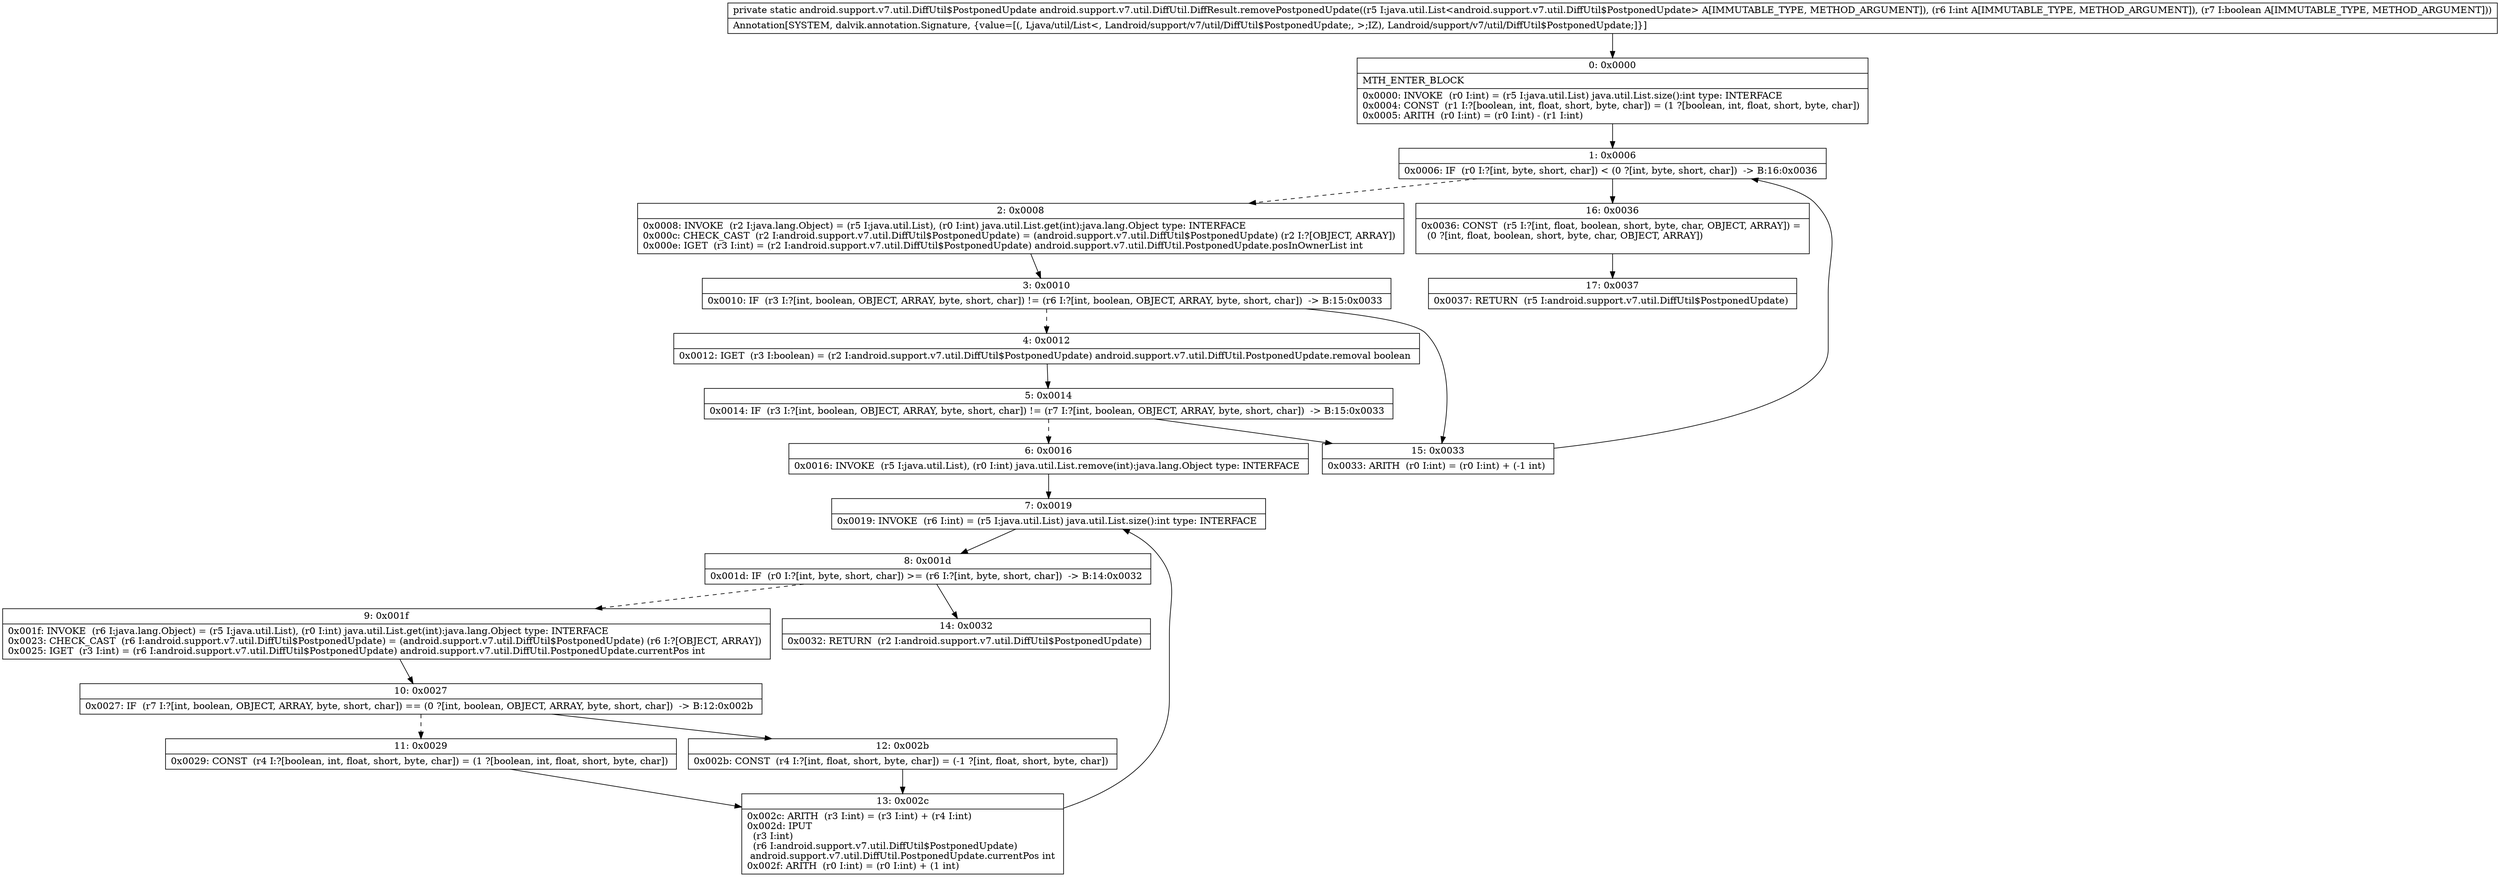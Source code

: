 digraph "CFG forandroid.support.v7.util.DiffUtil.DiffResult.removePostponedUpdate(Ljava\/util\/List;IZ)Landroid\/support\/v7\/util\/DiffUtil$PostponedUpdate;" {
Node_0 [shape=record,label="{0\:\ 0x0000|MTH_ENTER_BLOCK\l|0x0000: INVOKE  (r0 I:int) = (r5 I:java.util.List) java.util.List.size():int type: INTERFACE \l0x0004: CONST  (r1 I:?[boolean, int, float, short, byte, char]) = (1 ?[boolean, int, float, short, byte, char]) \l0x0005: ARITH  (r0 I:int) = (r0 I:int) \- (r1 I:int) \l}"];
Node_1 [shape=record,label="{1\:\ 0x0006|0x0006: IF  (r0 I:?[int, byte, short, char]) \< (0 ?[int, byte, short, char])  \-\> B:16:0x0036 \l}"];
Node_2 [shape=record,label="{2\:\ 0x0008|0x0008: INVOKE  (r2 I:java.lang.Object) = (r5 I:java.util.List), (r0 I:int) java.util.List.get(int):java.lang.Object type: INTERFACE \l0x000c: CHECK_CAST  (r2 I:android.support.v7.util.DiffUtil$PostponedUpdate) = (android.support.v7.util.DiffUtil$PostponedUpdate) (r2 I:?[OBJECT, ARRAY]) \l0x000e: IGET  (r3 I:int) = (r2 I:android.support.v7.util.DiffUtil$PostponedUpdate) android.support.v7.util.DiffUtil.PostponedUpdate.posInOwnerList int \l}"];
Node_3 [shape=record,label="{3\:\ 0x0010|0x0010: IF  (r3 I:?[int, boolean, OBJECT, ARRAY, byte, short, char]) != (r6 I:?[int, boolean, OBJECT, ARRAY, byte, short, char])  \-\> B:15:0x0033 \l}"];
Node_4 [shape=record,label="{4\:\ 0x0012|0x0012: IGET  (r3 I:boolean) = (r2 I:android.support.v7.util.DiffUtil$PostponedUpdate) android.support.v7.util.DiffUtil.PostponedUpdate.removal boolean \l}"];
Node_5 [shape=record,label="{5\:\ 0x0014|0x0014: IF  (r3 I:?[int, boolean, OBJECT, ARRAY, byte, short, char]) != (r7 I:?[int, boolean, OBJECT, ARRAY, byte, short, char])  \-\> B:15:0x0033 \l}"];
Node_6 [shape=record,label="{6\:\ 0x0016|0x0016: INVOKE  (r5 I:java.util.List), (r0 I:int) java.util.List.remove(int):java.lang.Object type: INTERFACE \l}"];
Node_7 [shape=record,label="{7\:\ 0x0019|0x0019: INVOKE  (r6 I:int) = (r5 I:java.util.List) java.util.List.size():int type: INTERFACE \l}"];
Node_8 [shape=record,label="{8\:\ 0x001d|0x001d: IF  (r0 I:?[int, byte, short, char]) \>= (r6 I:?[int, byte, short, char])  \-\> B:14:0x0032 \l}"];
Node_9 [shape=record,label="{9\:\ 0x001f|0x001f: INVOKE  (r6 I:java.lang.Object) = (r5 I:java.util.List), (r0 I:int) java.util.List.get(int):java.lang.Object type: INTERFACE \l0x0023: CHECK_CAST  (r6 I:android.support.v7.util.DiffUtil$PostponedUpdate) = (android.support.v7.util.DiffUtil$PostponedUpdate) (r6 I:?[OBJECT, ARRAY]) \l0x0025: IGET  (r3 I:int) = (r6 I:android.support.v7.util.DiffUtil$PostponedUpdate) android.support.v7.util.DiffUtil.PostponedUpdate.currentPos int \l}"];
Node_10 [shape=record,label="{10\:\ 0x0027|0x0027: IF  (r7 I:?[int, boolean, OBJECT, ARRAY, byte, short, char]) == (0 ?[int, boolean, OBJECT, ARRAY, byte, short, char])  \-\> B:12:0x002b \l}"];
Node_11 [shape=record,label="{11\:\ 0x0029|0x0029: CONST  (r4 I:?[boolean, int, float, short, byte, char]) = (1 ?[boolean, int, float, short, byte, char]) \l}"];
Node_12 [shape=record,label="{12\:\ 0x002b|0x002b: CONST  (r4 I:?[int, float, short, byte, char]) = (\-1 ?[int, float, short, byte, char]) \l}"];
Node_13 [shape=record,label="{13\:\ 0x002c|0x002c: ARITH  (r3 I:int) = (r3 I:int) + (r4 I:int) \l0x002d: IPUT  \l  (r3 I:int)\l  (r6 I:android.support.v7.util.DiffUtil$PostponedUpdate)\l android.support.v7.util.DiffUtil.PostponedUpdate.currentPos int \l0x002f: ARITH  (r0 I:int) = (r0 I:int) + (1 int) \l}"];
Node_14 [shape=record,label="{14\:\ 0x0032|0x0032: RETURN  (r2 I:android.support.v7.util.DiffUtil$PostponedUpdate) \l}"];
Node_15 [shape=record,label="{15\:\ 0x0033|0x0033: ARITH  (r0 I:int) = (r0 I:int) + (\-1 int) \l}"];
Node_16 [shape=record,label="{16\:\ 0x0036|0x0036: CONST  (r5 I:?[int, float, boolean, short, byte, char, OBJECT, ARRAY]) = \l  (0 ?[int, float, boolean, short, byte, char, OBJECT, ARRAY])\l \l}"];
Node_17 [shape=record,label="{17\:\ 0x0037|0x0037: RETURN  (r5 I:android.support.v7.util.DiffUtil$PostponedUpdate) \l}"];
MethodNode[shape=record,label="{private static android.support.v7.util.DiffUtil$PostponedUpdate android.support.v7.util.DiffUtil.DiffResult.removePostponedUpdate((r5 I:java.util.List\<android.support.v7.util.DiffUtil$PostponedUpdate\> A[IMMUTABLE_TYPE, METHOD_ARGUMENT]), (r6 I:int A[IMMUTABLE_TYPE, METHOD_ARGUMENT]), (r7 I:boolean A[IMMUTABLE_TYPE, METHOD_ARGUMENT]))  | Annotation[SYSTEM, dalvik.annotation.Signature, \{value=[(, Ljava\/util\/List\<, Landroid\/support\/v7\/util\/DiffUtil$PostponedUpdate;, \>;IZ), Landroid\/support\/v7\/util\/DiffUtil$PostponedUpdate;]\}]\l}"];
MethodNode -> Node_0;
Node_0 -> Node_1;
Node_1 -> Node_2[style=dashed];
Node_1 -> Node_16;
Node_2 -> Node_3;
Node_3 -> Node_4[style=dashed];
Node_3 -> Node_15;
Node_4 -> Node_5;
Node_5 -> Node_6[style=dashed];
Node_5 -> Node_15;
Node_6 -> Node_7;
Node_7 -> Node_8;
Node_8 -> Node_9[style=dashed];
Node_8 -> Node_14;
Node_9 -> Node_10;
Node_10 -> Node_11[style=dashed];
Node_10 -> Node_12;
Node_11 -> Node_13;
Node_12 -> Node_13;
Node_13 -> Node_7;
Node_15 -> Node_1;
Node_16 -> Node_17;
}

